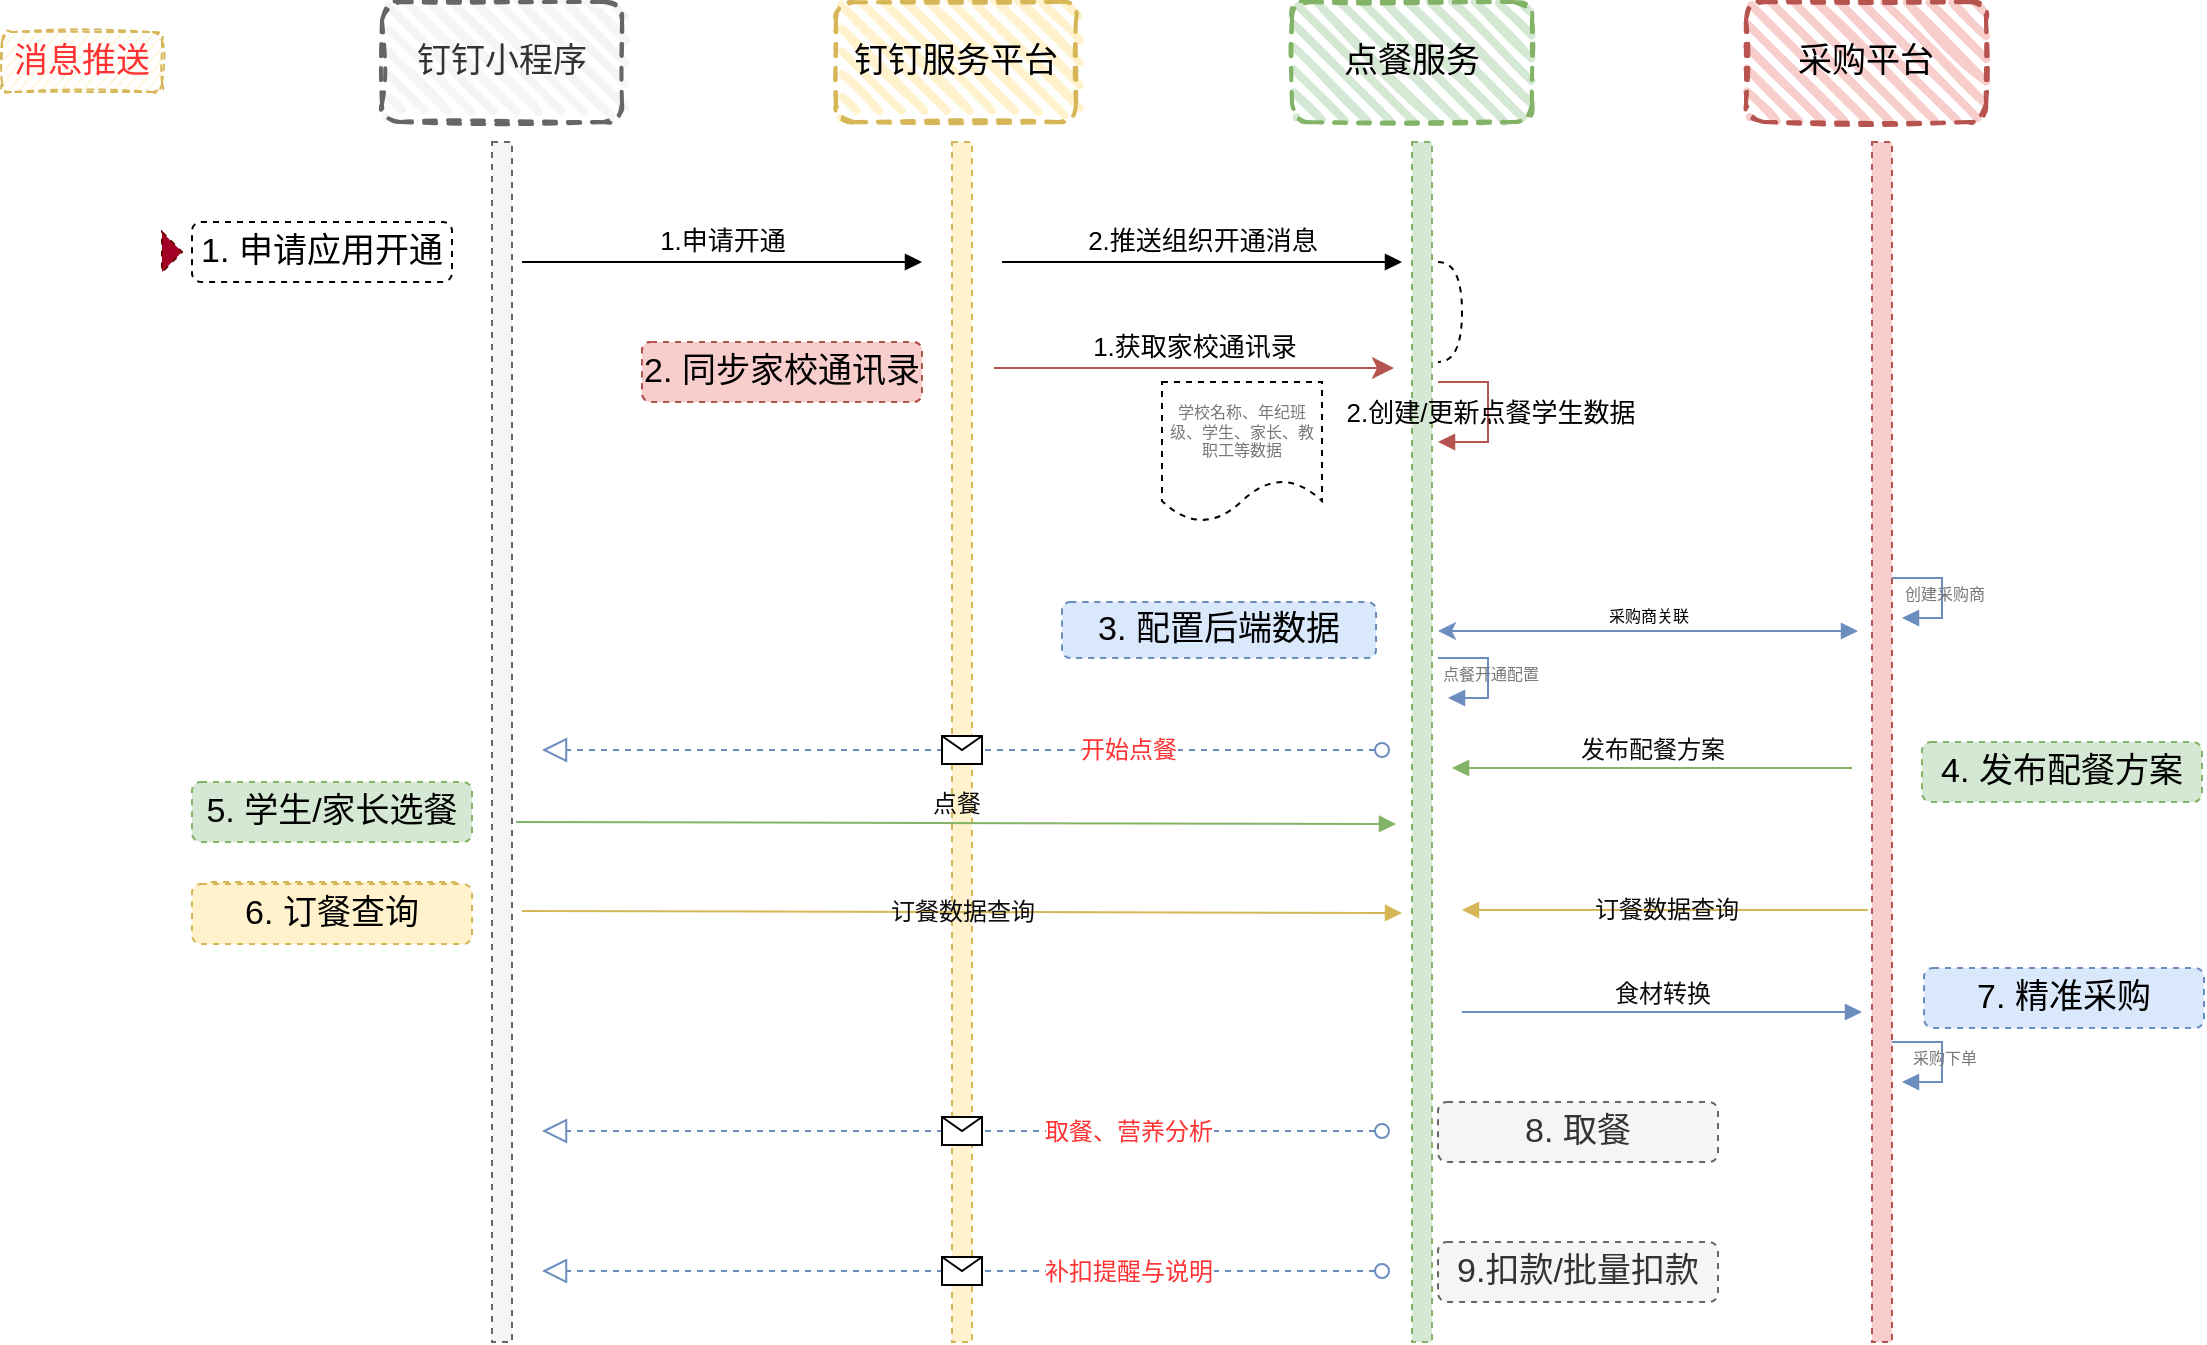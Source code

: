 <mxfile version="14.4.3" type="github">
  <diagram id="9gijPCrK2XbbSChvlzGk" name="第 1 页">
    <mxGraphModel dx="2062" dy="1155" grid="1" gridSize="30" guides="1" tooltips="1" connect="1" arrows="1" fold="1" page="1" pageScale="1" pageWidth="1654" pageHeight="1169" background="#FFFFFF" math="0" shadow="0">
      <root>
        <mxCell id="0" />
        <mxCell id="1" parent="0" />
        <mxCell id="6Y1af41Ok9K7a-6xRhIQ-75" value="4. 发布配餐方案" style="rounded=1;whiteSpace=wrap;html=1;dashed=1;labelBackgroundColor=none;fontSize=17;fillColor=#d5e8d4;strokeColor=#82b366;align=center;" vertex="1" parent="1">
          <mxGeometry x="1030" y="480" width="140" height="30" as="geometry" />
        </mxCell>
        <mxCell id="6Y1af41Ok9K7a-6xRhIQ-60" value="2.&amp;nbsp;同步家校通讯录" style="rounded=1;whiteSpace=wrap;html=1;dashed=1;labelBackgroundColor=none;fontSize=17;fillColor=#f8cecc;strokeColor=#B85450;align=center;" vertex="1" parent="1">
          <mxGeometry x="390" y="280" width="140" height="30" as="geometry" />
        </mxCell>
        <mxCell id="6Y1af41Ok9K7a-6xRhIQ-68" value="3. 配置后端管理数据" style="rounded=1;whiteSpace=wrap;html=1;dashed=1;labelBackgroundColor=none;fontSize=17;fillColor=#dae8fc;strokeColor=#6C8EBF;align=center;" vertex="1" parent="1">
          <mxGeometry x="600" y="410" width="157" height="28" as="geometry" />
        </mxCell>
        <mxCell id="6Y1af41Ok9K7a-6xRhIQ-37" value="" style="html=1;points=[];perimeter=orthogonalPerimeter;dashed=1;fillColor=#f5f5f5;strokeColor=#666666;fontColor=#333333;align=center;labelBackgroundColor=none;" vertex="1" parent="1">
          <mxGeometry x="315" y="180" width="10" height="600" as="geometry" />
        </mxCell>
        <mxCell id="6Y1af41Ok9K7a-6xRhIQ-40" value="钉钉小程序" style="rounded=1;whiteSpace=wrap;html=1;strokeWidth=2;fillWeight=4;hachureGap=8;hachureAngle=45;fillColor=#f5f5f5;sketch=1;dashed=1;labelBackgroundColor=none;fontSize=17;strokeColor=#666666;fontColor=#333333;" vertex="1" parent="1">
          <mxGeometry x="260" y="110" width="120" height="60" as="geometry" />
        </mxCell>
        <mxCell id="6Y1af41Ok9K7a-6xRhIQ-41" value="钉钉服务平台" style="rounded=1;whiteSpace=wrap;html=1;strokeWidth=2;fillWeight=4;hachureGap=8;hachureAngle=45;fillColor=#fff2cc;sketch=1;dashed=1;labelBackgroundColor=none;fontSize=17;strokeColor=#d6b656;" vertex="1" parent="1">
          <mxGeometry x="487" y="110" width="120" height="60" as="geometry" />
        </mxCell>
        <mxCell id="6Y1af41Ok9K7a-6xRhIQ-45" value="点餐服务" style="rounded=1;whiteSpace=wrap;html=1;strokeWidth=2;fillWeight=4;hachureGap=8;hachureAngle=45;fillColor=#d5e8d4;sketch=1;dashed=1;labelBackgroundColor=none;fontSize=17;strokeColor=#82b366;" vertex="1" parent="1">
          <mxGeometry x="715" y="110" width="120" height="60" as="geometry" />
        </mxCell>
        <mxCell id="6Y1af41Ok9K7a-6xRhIQ-46" value="采购平台" style="rounded=1;whiteSpace=wrap;html=1;strokeWidth=2;fillWeight=4;hachureGap=8;hachureAngle=45;fillColor=#f8cecc;sketch=1;dashed=1;labelBackgroundColor=none;fontSize=17;strokeColor=#b85450;" vertex="1" parent="1">
          <mxGeometry x="942" y="110" width="120" height="60" as="geometry" />
        </mxCell>
        <mxCell id="6Y1af41Ok9K7a-6xRhIQ-47" value="" style="html=1;points=[];perimeter=orthogonalPerimeter;dashed=1;fillColor=#fff2cc;strokeColor=#d6b656;align=center;labelBackgroundColor=none;" vertex="1" parent="1">
          <mxGeometry x="545" y="180" width="10" height="600" as="geometry" />
        </mxCell>
        <mxCell id="6Y1af41Ok9K7a-6xRhIQ-48" value="" style="html=1;points=[];perimeter=orthogonalPerimeter;dashed=1;fillColor=#d5e8d4;strokeColor=#82b366;align=center;labelBackgroundColor=none;" vertex="1" parent="1">
          <mxGeometry x="775" y="180" width="10" height="600" as="geometry" />
        </mxCell>
        <mxCell id="6Y1af41Ok9K7a-6xRhIQ-49" value="" style="html=1;points=[];perimeter=orthogonalPerimeter;dashed=1;fillColor=#f8cecc;strokeColor=#b85450;align=center;labelBackgroundColor=none;" vertex="1" parent="1">
          <mxGeometry x="1005" y="180" width="10" height="600" as="geometry" />
        </mxCell>
        <mxCell id="6Y1af41Ok9K7a-6xRhIQ-57" value="2.推送组织开通消息" style="html=1;verticalAlign=bottom;startArrow=none;startFill=0;endArrow=block;fontSize=13;align=center;labelBackgroundColor=none;" edge="1" parent="1">
          <mxGeometry width="60" relative="1" as="geometry">
            <mxPoint x="570" y="240" as="sourcePoint" />
            <mxPoint x="770" y="240" as="targetPoint" />
          </mxGeometry>
        </mxCell>
        <mxCell id="6Y1af41Ok9K7a-6xRhIQ-59" value="1.获取家校通讯录" style="html=1;verticalAlign=bottom;startArrow=classic;startFill=1;endArrow=none;startSize=8;fontSize=13;endFill=0;fillColor=#f8cecc;strokeColor=#B85450;align=center;labelBackgroundColor=none;" edge="1" parent="1">
          <mxGeometry width="60" relative="1" as="geometry">
            <mxPoint x="766" y="293" as="sourcePoint" />
            <mxPoint x="566" y="293" as="targetPoint" />
          </mxGeometry>
        </mxCell>
        <mxCell id="6Y1af41Ok9K7a-6xRhIQ-61" value="1.申请开通" style="html=1;verticalAlign=bottom;startArrow=none;startFill=0;endArrow=block;fontSize=13;align=center;labelBackgroundColor=none;" edge="1" parent="1">
          <mxGeometry width="60" relative="1" as="geometry">
            <mxPoint x="330" y="240" as="sourcePoint" />
            <mxPoint x="530" y="240" as="targetPoint" />
          </mxGeometry>
        </mxCell>
        <mxCell id="6Y1af41Ok9K7a-6xRhIQ-62" value="" style="shape=requiredInterface;html=1;verticalLabelPosition=bottom;dashed=1;labelBackgroundColor=none;fontSize=13;align=center;" vertex="1" parent="1">
          <mxGeometry x="788" y="240" width="12" height="50" as="geometry" />
        </mxCell>
        <mxCell id="6Y1af41Ok9K7a-6xRhIQ-65" value="2.创建/更新点餐学生数据" style="edgeStyle=orthogonalEdgeStyle;html=1;align=center;spacingLeft=2;endArrow=block;rounded=0;fontSize=13;fillColor=#f8cecc;strokeColor=#B85450;labelBackgroundColor=none;" edge="1" parent="1">
          <mxGeometry relative="1" as="geometry">
            <mxPoint x="788" y="300" as="sourcePoint" />
            <Array as="points">
              <mxPoint x="813" y="300" />
            </Array>
            <mxPoint x="788" y="330" as="targetPoint" />
          </mxGeometry>
        </mxCell>
        <mxCell id="6Y1af41Ok9K7a-6xRhIQ-67" value="学校名称、年纪班级、学生、家长、教职工等数据" style="shape=document;whiteSpace=wrap;html=1;boundedLbl=1;dashed=1;labelBackgroundColor=none;fontSize=8;fontColor=#787878;align=center;" vertex="1" parent="1">
          <mxGeometry x="650" y="300" width="80" height="70" as="geometry" />
        </mxCell>
        <mxCell id="6Y1af41Ok9K7a-6xRhIQ-69" value="&lt;font color=&quot;#000000&quot;&gt;采购商关联&lt;/font&gt;" style="html=1;verticalAlign=bottom;endArrow=block;fontSize=8;fontColor=#787878;startArrow=classic;startFill=1;fillColor=#dae8fc;strokeColor=#6C8EBF;align=center;labelBackgroundColor=none;" edge="1" parent="1">
          <mxGeometry width="80" relative="1" as="geometry">
            <mxPoint x="788" y="424.5" as="sourcePoint" />
            <mxPoint x="998" y="424.5" as="targetPoint" />
          </mxGeometry>
        </mxCell>
        <mxCell id="6Y1af41Ok9K7a-6xRhIQ-71" value="创建采购商" style="edgeStyle=orthogonalEdgeStyle;html=1;align=center;spacingLeft=2;endArrow=block;rounded=0;entryX=1;entryY=0;strokeColor=#6C8EBF;fontSize=8;fontColor=#787878;labelBackgroundColor=none;" edge="1" parent="1">
          <mxGeometry relative="1" as="geometry">
            <mxPoint x="1015" y="398" as="sourcePoint" />
            <Array as="points">
              <mxPoint x="1040" y="398" />
            </Array>
            <mxPoint x="1020" y="418" as="targetPoint" />
          </mxGeometry>
        </mxCell>
        <mxCell id="6Y1af41Ok9K7a-6xRhIQ-73" value="点餐开通配置" style="edgeStyle=orthogonalEdgeStyle;html=1;align=center;spacingLeft=2;endArrow=block;rounded=0;entryX=1;entryY=0;strokeColor=#6C8EBF;fontSize=8;fontColor=#787878;labelBackgroundColor=none;" edge="1" parent="1">
          <mxGeometry relative="1" as="geometry">
            <mxPoint x="788" y="438" as="sourcePoint" />
            <Array as="points">
              <mxPoint x="813" y="438" />
            </Array>
            <mxPoint x="793" y="458" as="targetPoint" />
          </mxGeometry>
        </mxCell>
        <mxCell id="6Y1af41Ok9K7a-6xRhIQ-78" value="发布配餐方案" style="html=1;verticalAlign=bottom;endArrow=block;strokeColor=#82b366;fontSize=12;fontColor=#0D0D0D;fillColor=#d5e8d4;align=center;labelBackgroundColor=none;" edge="1" parent="1">
          <mxGeometry width="80" relative="1" as="geometry">
            <mxPoint x="995" y="493" as="sourcePoint" />
            <mxPoint x="795" y="493" as="targetPoint" />
          </mxGeometry>
        </mxCell>
        <mxCell id="6Y1af41Ok9K7a-6xRhIQ-81" value="6. 订餐查询" style="rounded=1;whiteSpace=wrap;html=1;dashed=1;labelBackgroundColor=none;fontSize=17;fillColor=#fff2cc;strokeColor=#d6b656;align=center;verticalAlign=middle;" vertex="1" parent="1">
          <mxGeometry x="170" y="550" width="130" height="30" as="geometry" />
        </mxCell>
        <mxCell id="6Y1af41Ok9K7a-6xRhIQ-82" value="消息推送" style="rounded=1;whiteSpace=wrap;html=1;dashed=1;labelBackgroundColor=none;fontSize=17;fillColor=#fff2cc;strokeColor=#d6b656;align=center;glass=0;shadow=0;sketch=1;fontColor=#FF3333;" vertex="1" parent="1">
          <mxGeometry x="70" y="125" width="80" height="30" as="geometry" />
        </mxCell>
        <mxCell id="6Y1af41Ok9K7a-6xRhIQ-83" value="9.扣款/批量扣款" style="rounded=1;whiteSpace=wrap;html=1;dashed=1;labelBackgroundColor=none;fontSize=17;fillColor=#f5f5f5;strokeColor=#666666;align=center;fontColor=#333333;" vertex="1" parent="1">
          <mxGeometry x="788" y="730" width="140" height="30" as="geometry" />
        </mxCell>
        <object label="8. 取餐" id="6Y1af41Ok9K7a-6xRhIQ-84">
          <mxCell style="rounded=1;whiteSpace=wrap;html=1;dashed=1;labelBackgroundColor=none;fontSize=17;fillColor=#f5f5f5;strokeColor=#666666;align=center;fontColor=#333333;" vertex="1" parent="1">
            <mxGeometry x="788" y="660" width="140" height="30" as="geometry" />
          </mxCell>
        </object>
        <mxCell id="6Y1af41Ok9K7a-6xRhIQ-85" value="点餐" style="html=1;verticalAlign=bottom;endArrow=block;fontSize=12;fontColor=#0D0D0D;fillColor=#d5e8d4;strokeColor=#82b366;align=center;labelBackgroundColor=none;" edge="1" parent="1">
          <mxGeometry width="80" relative="1" as="geometry">
            <mxPoint x="327" y="520" as="sourcePoint" />
            <mxPoint x="767" y="521" as="targetPoint" />
          </mxGeometry>
        </mxCell>
        <mxCell id="6Y1af41Ok9K7a-6xRhIQ-87" value="订餐数据查询" style="html=1;verticalAlign=middle;endArrow=block;fontSize=12;fontColor=#0D0D0D;align=center;fillColor=#fff2cc;strokeColor=#d6b656;labelBackgroundColor=none;" edge="1" parent="1">
          <mxGeometry width="80" relative="1" as="geometry">
            <mxPoint x="330" y="564.5" as="sourcePoint" />
            <mxPoint x="770" y="565.5" as="targetPoint" />
          </mxGeometry>
        </mxCell>
        <mxCell id="6Y1af41Ok9K7a-6xRhIQ-89" value="订餐数据查询" style="html=1;verticalAlign=middle;endArrow=block;strokeColor=#d6b656;fontSize=12;fontColor=#0D0D0D;exitX=-0.2;exitY=0.851;exitDx=0;exitDy=0;exitPerimeter=0;align=center;fillColor=#fff2cc;labelBackgroundColor=none;" edge="1" parent="1">
          <mxGeometry width="80" relative="1" as="geometry">
            <mxPoint x="1003" y="563.95" as="sourcePoint" />
            <mxPoint x="800" y="564" as="targetPoint" />
          </mxGeometry>
        </mxCell>
        <mxCell id="6Y1af41Ok9K7a-6xRhIQ-91" value="" style="triangle;whiteSpace=wrap;html=1;dashed=1;labelBackgroundColor=none;strokeColor=#6F0000;fontSize=12;align=center;fillColor=#a20025;fontColor=#ffffff;" vertex="1" parent="1">
          <mxGeometry x="150" y="225" width="10" height="20" as="geometry" />
        </mxCell>
        <mxCell id="6Y1af41Ok9K7a-6xRhIQ-92" value="7. 精准采购" style="rounded=1;whiteSpace=wrap;html=1;dashed=1;labelBackgroundColor=none;fontSize=17;fillColor=#dae8fc;strokeColor=#6c8ebf;align=center;" vertex="1" parent="1">
          <mxGeometry x="1031" y="593" width="140" height="30" as="geometry" />
        </mxCell>
        <mxCell id="6Y1af41Ok9K7a-6xRhIQ-93" value="食材转换" style="html=1;verticalAlign=bottom;endArrow=block;labelBackgroundColor=none;strokeColor=#6c8ebf;fontSize=12;fontColor=#0D0D0D;align=center;fillColor=#dae8fc;" edge="1" parent="1">
          <mxGeometry width="80" relative="1" as="geometry">
            <mxPoint x="800" y="615" as="sourcePoint" />
            <mxPoint x="1000" y="615" as="targetPoint" />
          </mxGeometry>
        </mxCell>
        <mxCell id="6Y1af41Ok9K7a-6xRhIQ-94" value="采购下单" style="edgeStyle=orthogonalEdgeStyle;html=1;align=center;spacingLeft=2;endArrow=block;rounded=0;entryX=1;entryY=0;strokeColor=#6c8ebf;fontSize=8;fontColor=#787878;labelBackgroundColor=none;fillColor=#dae8fc;" edge="1" parent="1">
          <mxGeometry relative="1" as="geometry">
            <mxPoint x="1015" y="630" as="sourcePoint" />
            <Array as="points">
              <mxPoint x="1040" y="630" />
            </Array>
            <mxPoint x="1020" y="650" as="targetPoint" />
          </mxGeometry>
        </mxCell>
        <mxCell id="6Y1af41Ok9K7a-6xRhIQ-97" value="6. 订餐查询" style="rounded=1;whiteSpace=wrap;html=1;dashed=1;labelBackgroundColor=none;fontSize=17;fillColor=#fff2cc;strokeColor=#d6b656;align=center;verticalAlign=middle;" vertex="1" parent="1">
          <mxGeometry x="165" y="551" width="140" height="30" as="geometry" />
        </mxCell>
        <mxCell id="6Y1af41Ok9K7a-6xRhIQ-98" value="2.&amp;nbsp;同步家校通讯录" style="rounded=1;whiteSpace=wrap;html=1;dashed=1;labelBackgroundColor=none;fontSize=17;fillColor=#f8cecc;strokeColor=#B85450;align=center;" vertex="1" parent="1">
          <mxGeometry x="390" y="280" width="140" height="30" as="geometry" />
        </mxCell>
        <mxCell id="6Y1af41Ok9K7a-6xRhIQ-101" value="1. 申请应用开通" style="rounded=1;whiteSpace=wrap;html=1;dashed=1;labelBackgroundColor=none;fontSize=17;align=center;" vertex="1" parent="1">
          <mxGeometry x="165" y="220" width="130" height="30" as="geometry" />
        </mxCell>
        <mxCell id="6Y1af41Ok9K7a-6xRhIQ-102" value="5.&amp;nbsp;学生/家长选餐" style="rounded=1;whiteSpace=wrap;html=1;dashed=1;labelBackgroundColor=none;fontSize=17;fillColor=#d5e8d4;strokeColor=#82b366;align=center;" vertex="1" parent="1">
          <mxGeometry x="165" y="500" width="140" height="30" as="geometry" />
        </mxCell>
        <mxCell id="6Y1af41Ok9K7a-6xRhIQ-103" value="2.&amp;nbsp;同步家校通讯录" style="rounded=1;whiteSpace=wrap;html=1;dashed=1;labelBackgroundColor=none;fontSize=17;fillColor=#f8cecc;strokeColor=#B85450;align=center;" vertex="1" parent="1">
          <mxGeometry x="390" y="280" width="140" height="30" as="geometry" />
        </mxCell>
        <mxCell id="6Y1af41Ok9K7a-6xRhIQ-104" value="3. 配置后端数据" style="rounded=1;whiteSpace=wrap;html=1;dashed=1;labelBackgroundColor=none;fontSize=17;fillColor=#dae8fc;strokeColor=#6C8EBF;align=center;" vertex="1" parent="1">
          <mxGeometry x="600" y="410" width="157" height="28" as="geometry" />
        </mxCell>
        <mxCell id="6Y1af41Ok9K7a-6xRhIQ-107" value="2.&amp;nbsp;同步家校通讯录" style="rounded=1;whiteSpace=wrap;html=1;dashed=1;labelBackgroundColor=none;fontSize=17;fillColor=#f8cecc;strokeColor=#B85450;align=center;" vertex="1" parent="1">
          <mxGeometry x="390" y="280" width="140" height="30" as="geometry" />
        </mxCell>
        <mxCell id="6Y1af41Ok9K7a-6xRhIQ-111" value="" style="startArrow=oval;startFill=0;startSize=7;endArrow=block;endFill=0;endSize=10;dashed=1;html=1;labelBackgroundColor=none;strokeColor=#6C8EBF;fontSize=12;fontColor=#FF3333;align=center;" edge="1" parent="1">
          <mxGeometry relative="1" as="geometry">
            <mxPoint x="760" y="484" as="sourcePoint" />
            <mxPoint x="340" y="484" as="targetPoint" />
          </mxGeometry>
        </mxCell>
        <mxCell id="6Y1af41Ok9K7a-6xRhIQ-112" value="" style="shape=message;html=1;outlineConnect=0;" vertex="1" parent="6Y1af41Ok9K7a-6xRhIQ-111">
          <mxGeometry width="20" height="14" relative="1" as="geometry">
            <mxPoint x="-10" y="-7" as="offset" />
          </mxGeometry>
        </mxCell>
        <mxCell id="6Y1af41Ok9K7a-6xRhIQ-114" value="开始点餐" style="edgeLabel;html=1;align=center;verticalAlign=middle;resizable=0;points=[];fontSize=12;fontColor=#FF3333;" vertex="1" connectable="0" parent="6Y1af41Ok9K7a-6xRhIQ-111">
          <mxGeometry x="-0.246" y="1" relative="1" as="geometry">
            <mxPoint x="31" y="-1" as="offset" />
          </mxGeometry>
        </mxCell>
        <mxCell id="6Y1af41Ok9K7a-6xRhIQ-115" value="" style="startArrow=oval;startFill=0;startSize=7;endArrow=block;endFill=0;endSize=10;dashed=1;html=1;labelBackgroundColor=none;strokeColor=#6C8EBF;fontSize=12;fontColor=#FF3333;align=center;" edge="1" parent="1">
          <mxGeometry relative="1" as="geometry">
            <mxPoint x="760" y="674.5" as="sourcePoint" />
            <mxPoint x="340" y="674.5" as="targetPoint" />
          </mxGeometry>
        </mxCell>
        <mxCell id="6Y1af41Ok9K7a-6xRhIQ-116" value="" style="shape=message;html=1;outlineConnect=0;" vertex="1" parent="6Y1af41Ok9K7a-6xRhIQ-115">
          <mxGeometry width="20" height="14" relative="1" as="geometry">
            <mxPoint x="-10" y="-7" as="offset" />
          </mxGeometry>
        </mxCell>
        <mxCell id="6Y1af41Ok9K7a-6xRhIQ-117" value="取餐、营养分析" style="edgeLabel;html=1;align=center;verticalAlign=middle;resizable=0;points=[];fontSize=12;fontColor=#FF3333;" vertex="1" connectable="0" parent="6Y1af41Ok9K7a-6xRhIQ-115">
          <mxGeometry x="-0.246" y="1" relative="1" as="geometry">
            <mxPoint x="31" y="-1" as="offset" />
          </mxGeometry>
        </mxCell>
        <mxCell id="6Y1af41Ok9K7a-6xRhIQ-118" value="" style="startArrow=oval;startFill=0;startSize=7;endArrow=block;endFill=0;endSize=10;dashed=1;html=1;labelBackgroundColor=none;strokeColor=#6C8EBF;fontSize=12;fontColor=#FF3333;align=center;" edge="1" parent="1">
          <mxGeometry relative="1" as="geometry">
            <mxPoint x="760" y="744.5" as="sourcePoint" />
            <mxPoint x="340" y="744.5" as="targetPoint" />
          </mxGeometry>
        </mxCell>
        <mxCell id="6Y1af41Ok9K7a-6xRhIQ-119" value="" style="shape=message;html=1;outlineConnect=0;" vertex="1" parent="6Y1af41Ok9K7a-6xRhIQ-118">
          <mxGeometry width="20" height="14" relative="1" as="geometry">
            <mxPoint x="-10" y="-7" as="offset" />
          </mxGeometry>
        </mxCell>
        <mxCell id="6Y1af41Ok9K7a-6xRhIQ-120" value="补扣提醒与说明" style="edgeLabel;html=1;align=center;verticalAlign=middle;resizable=0;points=[];fontSize=12;fontColor=#FF3333;" vertex="1" connectable="0" parent="6Y1af41Ok9K7a-6xRhIQ-118">
          <mxGeometry x="-0.246" y="1" relative="1" as="geometry">
            <mxPoint x="31" y="-1" as="offset" />
          </mxGeometry>
        </mxCell>
      </root>
    </mxGraphModel>
  </diagram>
</mxfile>

